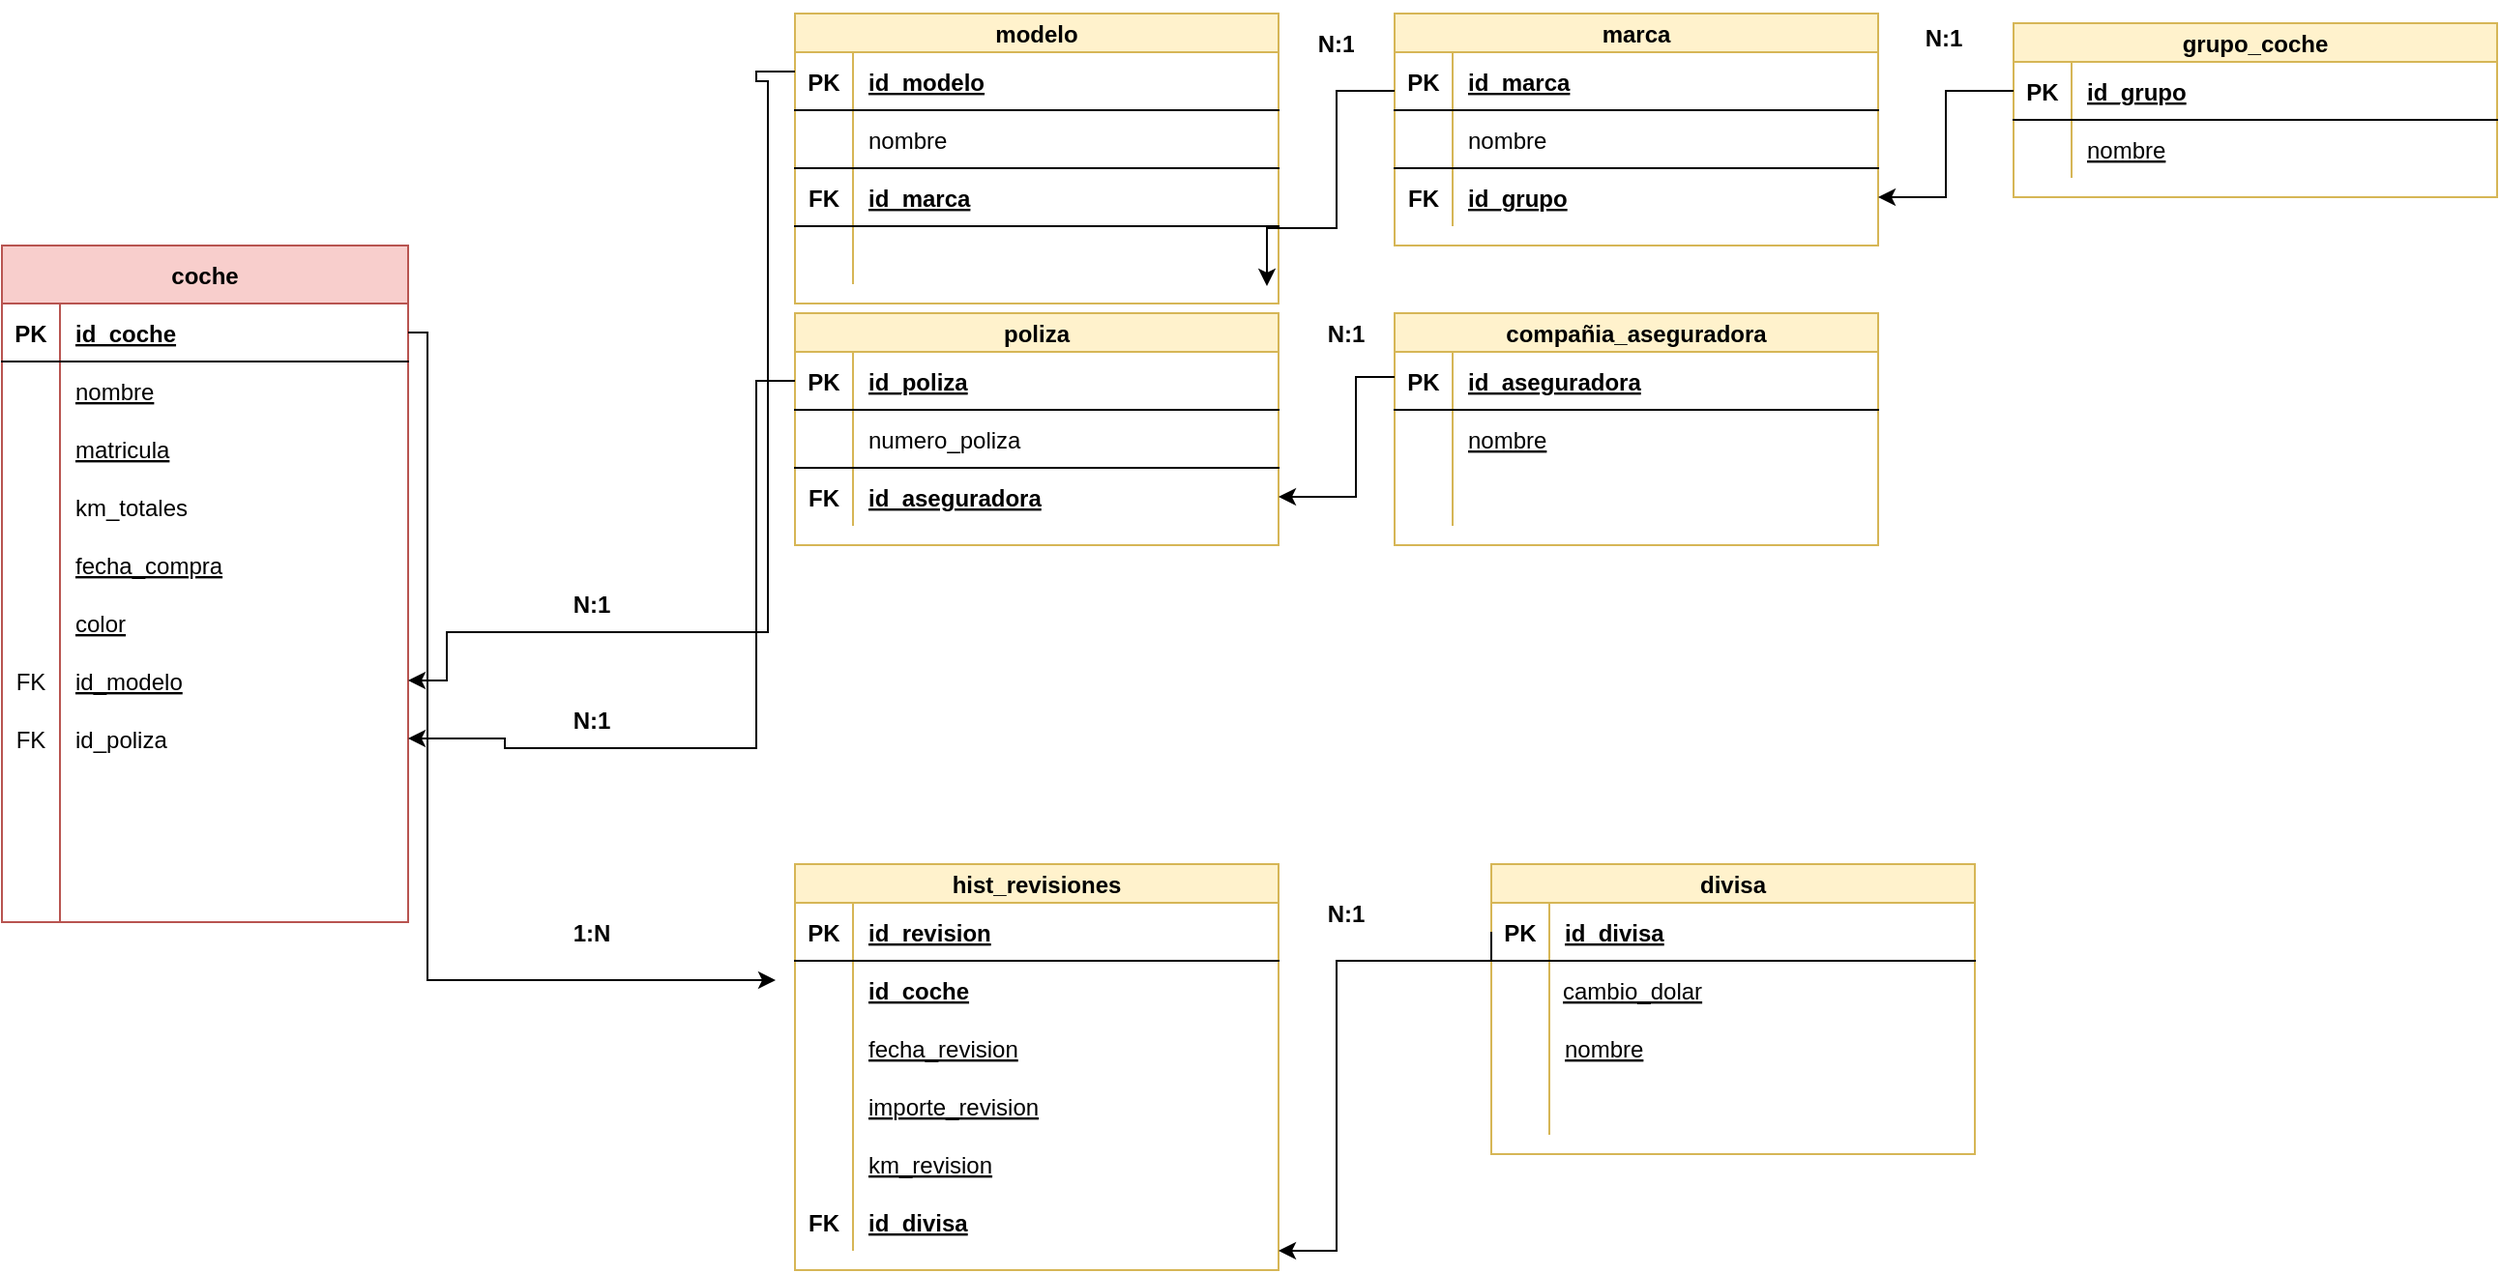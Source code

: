 <mxfile version="20.8.10" type="device"><diagram name="Página-1" id="DBxd4Nl1c4jB_Cc6_m-A"><mxGraphModel dx="2901" dy="1204" grid="1" gridSize="10" guides="1" tooltips="1" connect="1" arrows="1" fold="1" page="1" pageScale="1" pageWidth="827" pageHeight="1169" math="0" shadow="0"><root><mxCell id="0"/><mxCell id="1" parent="0"/><mxCell id="4lSN26Q1klJUdj1I9lYS-38" value="coche" style="shape=table;startSize=30;container=1;collapsible=1;childLayout=tableLayout;fixedRows=1;rowLines=0;fontStyle=1;align=center;resizeLast=1;fillColor=#f8cecc;strokeColor=#b85450;" parent="1" vertex="1"><mxGeometry x="-650" y="200" width="210" height="350" as="geometry"><mxRectangle x="-240" y="90" width="130" height="30" as="alternateBounds"/></mxGeometry></mxCell><mxCell id="4lSN26Q1klJUdj1I9lYS-39" value="" style="shape=partialRectangle;collapsible=0;dropTarget=0;pointerEvents=0;fillColor=none;points=[[0,0.5],[1,0.5]];portConstraint=eastwest;top=0;left=0;right=0;bottom=1;" parent="4lSN26Q1klJUdj1I9lYS-38" vertex="1"><mxGeometry y="30" width="210" height="30" as="geometry"/></mxCell><mxCell id="4lSN26Q1klJUdj1I9lYS-40" value="PK" style="shape=partialRectangle;overflow=hidden;connectable=0;fillColor=none;top=0;left=0;bottom=0;right=0;fontStyle=1;" parent="4lSN26Q1klJUdj1I9lYS-39" vertex="1"><mxGeometry width="30" height="30" as="geometry"><mxRectangle width="30" height="30" as="alternateBounds"/></mxGeometry></mxCell><mxCell id="4lSN26Q1klJUdj1I9lYS-41" value="id_coche" style="shape=partialRectangle;overflow=hidden;connectable=0;fillColor=none;top=0;left=0;bottom=0;right=0;align=left;spacingLeft=6;fontStyle=5;" parent="4lSN26Q1klJUdj1I9lYS-39" vertex="1"><mxGeometry x="30" width="180" height="30" as="geometry"><mxRectangle width="180" height="30" as="alternateBounds"/></mxGeometry></mxCell><mxCell id="4lSN26Q1klJUdj1I9lYS-42" value="" style="shape=partialRectangle;collapsible=0;dropTarget=0;pointerEvents=0;fillColor=none;points=[[0,0.5],[1,0.5]];portConstraint=eastwest;top=0;left=0;right=0;bottom=0;" parent="4lSN26Q1klJUdj1I9lYS-38" vertex="1"><mxGeometry y="60" width="210" height="30" as="geometry"/></mxCell><mxCell id="4lSN26Q1klJUdj1I9lYS-43" value="" style="shape=partialRectangle;overflow=hidden;connectable=0;fillColor=none;top=0;left=0;bottom=0;right=0;" parent="4lSN26Q1klJUdj1I9lYS-42" vertex="1"><mxGeometry width="30" height="30" as="geometry"><mxRectangle width="30" height="30" as="alternateBounds"/></mxGeometry></mxCell><mxCell id="4lSN26Q1klJUdj1I9lYS-44" value="nombre" style="shape=partialRectangle;overflow=hidden;connectable=0;fillColor=none;top=0;left=0;bottom=0;right=0;align=left;spacingLeft=6;fontStyle=4" parent="4lSN26Q1klJUdj1I9lYS-42" vertex="1"><mxGeometry x="30" width="180" height="30" as="geometry"><mxRectangle width="180" height="30" as="alternateBounds"/></mxGeometry></mxCell><mxCell id="4lSN26Q1klJUdj1I9lYS-45" value="" style="shape=partialRectangle;collapsible=0;dropTarget=0;pointerEvents=0;fillColor=none;points=[[0,0.5],[1,0.5]];portConstraint=eastwest;top=0;left=0;right=0;bottom=0;" parent="4lSN26Q1klJUdj1I9lYS-38" vertex="1"><mxGeometry y="90" width="210" height="30" as="geometry"/></mxCell><mxCell id="4lSN26Q1klJUdj1I9lYS-46" value="" style="shape=partialRectangle;overflow=hidden;connectable=0;fillColor=none;top=0;left=0;bottom=0;right=0;" parent="4lSN26Q1klJUdj1I9lYS-45" vertex="1"><mxGeometry width="30" height="30" as="geometry"><mxRectangle width="30" height="30" as="alternateBounds"/></mxGeometry></mxCell><mxCell id="4lSN26Q1klJUdj1I9lYS-47" value="matricula" style="shape=partialRectangle;overflow=hidden;connectable=0;fillColor=none;top=0;left=0;bottom=0;right=0;align=left;spacingLeft=6;fontStyle=4" parent="4lSN26Q1klJUdj1I9lYS-45" vertex="1"><mxGeometry x="30" width="180" height="30" as="geometry"><mxRectangle width="180" height="30" as="alternateBounds"/></mxGeometry></mxCell><mxCell id="4lSN26Q1klJUdj1I9lYS-48" value="" style="shape=partialRectangle;collapsible=0;dropTarget=0;pointerEvents=0;fillColor=none;points=[[0,0.5],[1,0.5]];portConstraint=eastwest;top=0;left=0;right=0;bottom=0;" parent="4lSN26Q1klJUdj1I9lYS-38" vertex="1"><mxGeometry y="120" width="210" height="30" as="geometry"/></mxCell><mxCell id="4lSN26Q1klJUdj1I9lYS-49" value="" style="shape=partialRectangle;overflow=hidden;connectable=0;fillColor=none;top=0;left=0;bottom=0;right=0;" parent="4lSN26Q1klJUdj1I9lYS-48" vertex="1"><mxGeometry width="30" height="30" as="geometry"><mxRectangle width="30" height="30" as="alternateBounds"/></mxGeometry></mxCell><mxCell id="4lSN26Q1klJUdj1I9lYS-50" value="km_totales" style="shape=partialRectangle;overflow=hidden;connectable=0;fillColor=none;top=0;left=0;bottom=0;right=0;align=left;spacingLeft=6;" parent="4lSN26Q1klJUdj1I9lYS-48" vertex="1"><mxGeometry x="30" width="180" height="30" as="geometry"><mxRectangle width="180" height="30" as="alternateBounds"/></mxGeometry></mxCell><mxCell id="4lSN26Q1klJUdj1I9lYS-51" value="" style="shape=partialRectangle;collapsible=0;dropTarget=0;pointerEvents=0;fillColor=none;points=[[0,0.5],[1,0.5]];portConstraint=eastwest;top=0;left=0;right=0;bottom=0;" parent="4lSN26Q1klJUdj1I9lYS-38" vertex="1"><mxGeometry y="150" width="210" height="30" as="geometry"/></mxCell><mxCell id="4lSN26Q1klJUdj1I9lYS-52" value="" style="shape=partialRectangle;overflow=hidden;connectable=0;fillColor=none;top=0;left=0;bottom=0;right=0;" parent="4lSN26Q1klJUdj1I9lYS-51" vertex="1"><mxGeometry width="30" height="30" as="geometry"><mxRectangle width="30" height="30" as="alternateBounds"/></mxGeometry></mxCell><mxCell id="4lSN26Q1klJUdj1I9lYS-53" value="fecha_compra" style="shape=partialRectangle;overflow=hidden;connectable=0;fillColor=none;top=0;left=0;bottom=0;right=0;align=left;spacingLeft=6;fontStyle=4" parent="4lSN26Q1klJUdj1I9lYS-51" vertex="1"><mxGeometry x="30" width="180" height="30" as="geometry"><mxRectangle width="180" height="30" as="alternateBounds"/></mxGeometry></mxCell><mxCell id="4lSN26Q1klJUdj1I9lYS-54" value="" style="shape=partialRectangle;collapsible=0;dropTarget=0;pointerEvents=0;fillColor=none;points=[[0,0.5],[1,0.5]];portConstraint=eastwest;top=0;left=0;right=0;bottom=0;" parent="4lSN26Q1klJUdj1I9lYS-38" vertex="1"><mxGeometry y="180" width="210" height="30" as="geometry"/></mxCell><mxCell id="4lSN26Q1klJUdj1I9lYS-55" value="" style="shape=partialRectangle;overflow=hidden;connectable=0;fillColor=none;top=0;left=0;bottom=0;right=0;" parent="4lSN26Q1klJUdj1I9lYS-54" vertex="1"><mxGeometry width="30" height="30" as="geometry"><mxRectangle width="30" height="30" as="alternateBounds"/></mxGeometry></mxCell><mxCell id="4lSN26Q1klJUdj1I9lYS-56" value="color" style="shape=partialRectangle;overflow=hidden;connectable=0;fillColor=none;top=0;left=0;bottom=0;right=0;align=left;spacingLeft=6;fontStyle=4" parent="4lSN26Q1klJUdj1I9lYS-54" vertex="1"><mxGeometry x="30" width="180" height="30" as="geometry"><mxRectangle width="180" height="30" as="alternateBounds"/></mxGeometry></mxCell><mxCell id="4lSN26Q1klJUdj1I9lYS-57" value="" style="shape=partialRectangle;collapsible=0;dropTarget=0;pointerEvents=0;fillColor=none;points=[[0,0.5],[1,0.5]];portConstraint=eastwest;top=0;left=0;right=0;bottom=0;" parent="4lSN26Q1klJUdj1I9lYS-38" vertex="1"><mxGeometry y="210" width="210" height="30" as="geometry"/></mxCell><mxCell id="4lSN26Q1klJUdj1I9lYS-58" value="FK" style="shape=partialRectangle;overflow=hidden;connectable=0;fillColor=none;top=0;left=0;bottom=0;right=0;strokeColor=default;" parent="4lSN26Q1klJUdj1I9lYS-57" vertex="1"><mxGeometry width="30" height="30" as="geometry"><mxRectangle width="30" height="30" as="alternateBounds"/></mxGeometry></mxCell><mxCell id="4lSN26Q1klJUdj1I9lYS-59" value="id_modelo" style="shape=partialRectangle;overflow=hidden;connectable=0;fillColor=none;top=0;left=0;bottom=0;right=0;align=left;spacingLeft=6;fontStyle=4;strokeColor=default;" parent="4lSN26Q1klJUdj1I9lYS-57" vertex="1"><mxGeometry x="30" width="180" height="30" as="geometry"><mxRectangle width="180" height="30" as="alternateBounds"/></mxGeometry></mxCell><mxCell id="4lSN26Q1klJUdj1I9lYS-60" value="" style="shape=partialRectangle;collapsible=0;dropTarget=0;pointerEvents=0;fillColor=none;points=[[0,0.5],[1,0.5]];portConstraint=eastwest;top=0;left=0;right=0;bottom=0;" parent="4lSN26Q1klJUdj1I9lYS-38" vertex="1"><mxGeometry y="240" width="210" height="30" as="geometry"/></mxCell><mxCell id="4lSN26Q1klJUdj1I9lYS-61" value="FK" style="shape=partialRectangle;overflow=hidden;connectable=0;fillColor=none;top=0;left=0;bottom=0;right=0;strokeColor=default;" parent="4lSN26Q1klJUdj1I9lYS-60" vertex="1"><mxGeometry width="30" height="30" as="geometry"><mxRectangle width="30" height="30" as="alternateBounds"/></mxGeometry></mxCell><mxCell id="4lSN26Q1klJUdj1I9lYS-62" value="id_poliza" style="shape=partialRectangle;overflow=hidden;connectable=0;fillColor=none;top=0;left=0;bottom=0;right=0;align=left;spacingLeft=6;strokeColor=default;" parent="4lSN26Q1klJUdj1I9lYS-60" vertex="1"><mxGeometry x="30" width="180" height="30" as="geometry"><mxRectangle width="180" height="30" as="alternateBounds"/></mxGeometry></mxCell><mxCell id="4lSN26Q1klJUdj1I9lYS-63" value="" style="shape=partialRectangle;collapsible=0;dropTarget=0;pointerEvents=0;fillColor=none;points=[[0,0.5],[1,0.5]];portConstraint=eastwest;top=0;left=0;right=0;bottom=0;" parent="4lSN26Q1klJUdj1I9lYS-38" vertex="1"><mxGeometry y="270" width="210" height="30" as="geometry"/></mxCell><mxCell id="4lSN26Q1klJUdj1I9lYS-64" value="" style="shape=partialRectangle;overflow=hidden;connectable=0;fillColor=none;top=0;left=0;bottom=0;right=0;strokeColor=default;" parent="4lSN26Q1klJUdj1I9lYS-63" vertex="1"><mxGeometry width="30" height="30" as="geometry"><mxRectangle width="30" height="30" as="alternateBounds"/></mxGeometry></mxCell><mxCell id="4lSN26Q1klJUdj1I9lYS-65" value="" style="shape=partialRectangle;overflow=hidden;connectable=0;fillColor=none;top=0;left=0;bottom=0;right=0;align=left;spacingLeft=6;fontStyle=4;strokeColor=default;" parent="4lSN26Q1klJUdj1I9lYS-63" vertex="1"><mxGeometry x="30" width="180" height="30" as="geometry"><mxRectangle width="180" height="30" as="alternateBounds"/></mxGeometry></mxCell><mxCell id="4lSN26Q1klJUdj1I9lYS-66" value="" style="shape=partialRectangle;collapsible=0;dropTarget=0;pointerEvents=0;fillColor=none;points=[[0,0.5],[1,0.5]];portConstraint=eastwest;top=0;left=0;right=0;bottom=0;" parent="4lSN26Q1klJUdj1I9lYS-38" vertex="1"><mxGeometry y="300" width="210" height="30" as="geometry"/></mxCell><mxCell id="4lSN26Q1klJUdj1I9lYS-67" value="" style="shape=partialRectangle;overflow=hidden;connectable=0;fillColor=none;top=0;left=0;bottom=0;right=0;strokeColor=default;" parent="4lSN26Q1klJUdj1I9lYS-66" vertex="1"><mxGeometry width="30" height="30" as="geometry"><mxRectangle width="30" height="30" as="alternateBounds"/></mxGeometry></mxCell><mxCell id="4lSN26Q1klJUdj1I9lYS-68" value="" style="shape=partialRectangle;overflow=hidden;connectable=0;fillColor=none;top=0;left=0;bottom=0;right=0;align=left;spacingLeft=6;strokeColor=default;" parent="4lSN26Q1klJUdj1I9lYS-66" vertex="1"><mxGeometry x="30" width="180" height="30" as="geometry"><mxRectangle width="180" height="30" as="alternateBounds"/></mxGeometry></mxCell><mxCell id="4lSN26Q1klJUdj1I9lYS-69" value="" style="shape=partialRectangle;collapsible=0;dropTarget=0;pointerEvents=0;fillColor=none;points=[[0,0.5],[1,0.5]];portConstraint=eastwest;top=0;left=0;right=0;bottom=0;" parent="4lSN26Q1klJUdj1I9lYS-38" vertex="1"><mxGeometry y="330" width="210" height="20" as="geometry"/></mxCell><mxCell id="4lSN26Q1klJUdj1I9lYS-70" value="" style="shape=partialRectangle;overflow=hidden;connectable=0;fillColor=none;top=0;left=0;bottom=0;right=0;strokeColor=default;" parent="4lSN26Q1klJUdj1I9lYS-69" vertex="1"><mxGeometry width="30" height="20" as="geometry"><mxRectangle width="30" height="20" as="alternateBounds"/></mxGeometry></mxCell><mxCell id="4lSN26Q1klJUdj1I9lYS-71" value="" style="shape=partialRectangle;overflow=hidden;connectable=0;fillColor=none;top=0;left=0;bottom=0;right=0;align=left;spacingLeft=6;strokeColor=default;" parent="4lSN26Q1klJUdj1I9lYS-69" vertex="1"><mxGeometry x="30" width="180" height="20" as="geometry"><mxRectangle width="180" height="20" as="alternateBounds"/></mxGeometry></mxCell><mxCell id="4lSN26Q1klJUdj1I9lYS-72" value="marca" style="shape=table;startSize=20;container=1;collapsible=1;childLayout=tableLayout;fixedRows=1;rowLines=0;fontStyle=1;align=center;resizeLast=1;fillColor=#fff2cc;strokeColor=#d6b656;" parent="1" vertex="1"><mxGeometry x="70" y="80" width="250" height="120" as="geometry"/></mxCell><mxCell id="4lSN26Q1klJUdj1I9lYS-73" value="" style="shape=partialRectangle;collapsible=0;dropTarget=0;pointerEvents=0;fillColor=none;points=[[0,0.5],[1,0.5]];portConstraint=eastwest;top=0;left=0;right=0;bottom=1;" parent="4lSN26Q1klJUdj1I9lYS-72" vertex="1"><mxGeometry y="20" width="250" height="30" as="geometry"/></mxCell><mxCell id="4lSN26Q1klJUdj1I9lYS-74" value="PK" style="shape=partialRectangle;overflow=hidden;connectable=0;fillColor=none;top=0;left=0;bottom=0;right=0;fontStyle=1;" parent="4lSN26Q1klJUdj1I9lYS-73" vertex="1"><mxGeometry width="30" height="30" as="geometry"><mxRectangle width="30" height="30" as="alternateBounds"/></mxGeometry></mxCell><mxCell id="4lSN26Q1klJUdj1I9lYS-75" value="id_marca" style="shape=partialRectangle;overflow=hidden;connectable=0;fillColor=none;top=0;left=0;bottom=0;right=0;align=left;spacingLeft=6;fontStyle=5;" parent="4lSN26Q1klJUdj1I9lYS-73" vertex="1"><mxGeometry x="30" width="220" height="30" as="geometry"><mxRectangle width="220" height="30" as="alternateBounds"/></mxGeometry></mxCell><mxCell id="4lSN26Q1klJUdj1I9lYS-275" value="" style="shape=partialRectangle;collapsible=0;dropTarget=0;pointerEvents=0;fillColor=none;points=[[0,0.5],[1,0.5]];portConstraint=eastwest;top=0;left=0;right=0;bottom=1;fontStyle=1" parent="4lSN26Q1klJUdj1I9lYS-72" vertex="1"><mxGeometry y="50" width="250" height="30" as="geometry"/></mxCell><mxCell id="4lSN26Q1klJUdj1I9lYS-276" value="" style="shape=partialRectangle;overflow=hidden;connectable=0;fillColor=none;top=0;left=0;bottom=0;right=0;fontStyle=1;" parent="4lSN26Q1klJUdj1I9lYS-275" vertex="1"><mxGeometry width="30" height="30" as="geometry"><mxRectangle width="30" height="30" as="alternateBounds"/></mxGeometry></mxCell><mxCell id="4lSN26Q1klJUdj1I9lYS-277" value="nombre" style="shape=partialRectangle;overflow=hidden;connectable=0;fillColor=none;top=0;left=0;bottom=0;right=0;align=left;spacingLeft=6;fontStyle=0;" parent="4lSN26Q1klJUdj1I9lYS-275" vertex="1"><mxGeometry x="30" width="220" height="30" as="geometry"><mxRectangle width="220" height="30" as="alternateBounds"/></mxGeometry></mxCell><mxCell id="4lSN26Q1klJUdj1I9lYS-76" value="" style="shape=partialRectangle;collapsible=0;dropTarget=0;pointerEvents=0;fillColor=none;points=[[0,0.5],[1,0.5]];portConstraint=eastwest;top=0;left=0;right=0;bottom=0;" parent="4lSN26Q1klJUdj1I9lYS-72" vertex="1"><mxGeometry y="80" width="250" height="30" as="geometry"/></mxCell><mxCell id="4lSN26Q1klJUdj1I9lYS-77" value="FK" style="shape=partialRectangle;overflow=hidden;connectable=0;fillColor=none;top=0;left=0;bottom=0;right=0;fontStyle=1" parent="4lSN26Q1klJUdj1I9lYS-76" vertex="1"><mxGeometry width="30" height="30" as="geometry"><mxRectangle width="30" height="30" as="alternateBounds"/></mxGeometry></mxCell><mxCell id="4lSN26Q1klJUdj1I9lYS-78" value="id_grupo" style="shape=partialRectangle;overflow=hidden;connectable=0;fillColor=none;top=0;left=0;bottom=0;right=0;align=left;spacingLeft=6;fontStyle=5" parent="4lSN26Q1klJUdj1I9lYS-76" vertex="1"><mxGeometry x="30" width="220" height="30" as="geometry"><mxRectangle width="220" height="30" as="alternateBounds"/></mxGeometry></mxCell><mxCell id="4lSN26Q1klJUdj1I9lYS-137" value="grupo_coche" style="shape=table;startSize=20;container=1;collapsible=1;childLayout=tableLayout;fixedRows=1;rowLines=0;fontStyle=1;align=center;resizeLast=1;fillColor=#fff2cc;strokeColor=#d6b656;" parent="1" vertex="1"><mxGeometry x="390" y="85" width="250" height="90" as="geometry"/></mxCell><mxCell id="4lSN26Q1klJUdj1I9lYS-138" value="" style="shape=partialRectangle;collapsible=0;dropTarget=0;pointerEvents=0;fillColor=none;points=[[0,0.5],[1,0.5]];portConstraint=eastwest;top=0;left=0;right=0;bottom=1;" parent="4lSN26Q1klJUdj1I9lYS-137" vertex="1"><mxGeometry y="20" width="250" height="30" as="geometry"/></mxCell><mxCell id="4lSN26Q1klJUdj1I9lYS-139" value="PK" style="shape=partialRectangle;overflow=hidden;connectable=0;fillColor=none;top=0;left=0;bottom=0;right=0;fontStyle=1;" parent="4lSN26Q1klJUdj1I9lYS-138" vertex="1"><mxGeometry width="30" height="30" as="geometry"><mxRectangle width="30" height="30" as="alternateBounds"/></mxGeometry></mxCell><mxCell id="4lSN26Q1klJUdj1I9lYS-140" value="id_grupo" style="shape=partialRectangle;overflow=hidden;connectable=0;fillColor=none;top=0;left=0;bottom=0;right=0;align=left;spacingLeft=6;fontStyle=5;" parent="4lSN26Q1klJUdj1I9lYS-138" vertex="1"><mxGeometry x="30" width="220" height="30" as="geometry"><mxRectangle width="220" height="30" as="alternateBounds"/></mxGeometry></mxCell><mxCell id="4lSN26Q1klJUdj1I9lYS-141" value="" style="shape=partialRectangle;collapsible=0;dropTarget=0;pointerEvents=0;fillColor=none;points=[[0,0.5],[1,0.5]];portConstraint=eastwest;top=0;left=0;right=0;bottom=0;" parent="4lSN26Q1klJUdj1I9lYS-137" vertex="1"><mxGeometry y="50" width="250" height="30" as="geometry"/></mxCell><mxCell id="4lSN26Q1klJUdj1I9lYS-142" value="" style="shape=partialRectangle;overflow=hidden;connectable=0;fillColor=none;top=0;left=0;bottom=0;right=0;" parent="4lSN26Q1klJUdj1I9lYS-141" vertex="1"><mxGeometry width="30" height="30" as="geometry"><mxRectangle width="30" height="30" as="alternateBounds"/></mxGeometry></mxCell><mxCell id="4lSN26Q1klJUdj1I9lYS-143" value="nombre" style="shape=partialRectangle;overflow=hidden;connectable=0;fillColor=none;top=0;left=0;bottom=0;right=0;align=left;spacingLeft=6;fontStyle=4" parent="4lSN26Q1klJUdj1I9lYS-141" vertex="1"><mxGeometry x="30" width="220" height="30" as="geometry"><mxRectangle width="220" height="30" as="alternateBounds"/></mxGeometry></mxCell><mxCell id="4lSN26Q1klJUdj1I9lYS-144" value="compañia_aseguradora" style="shape=table;startSize=20;container=1;collapsible=1;childLayout=tableLayout;fixedRows=1;rowLines=0;fontStyle=1;align=center;resizeLast=1;fillColor=#fff2cc;strokeColor=#d6b656;" parent="1" vertex="1"><mxGeometry x="70" y="235" width="250" height="120" as="geometry"/></mxCell><mxCell id="4lSN26Q1klJUdj1I9lYS-145" value="" style="shape=partialRectangle;collapsible=0;dropTarget=0;pointerEvents=0;fillColor=none;points=[[0,0.5],[1,0.5]];portConstraint=eastwest;top=0;left=0;right=0;bottom=1;" parent="4lSN26Q1klJUdj1I9lYS-144" vertex="1"><mxGeometry y="20" width="250" height="30" as="geometry"/></mxCell><mxCell id="4lSN26Q1klJUdj1I9lYS-146" value="PK" style="shape=partialRectangle;overflow=hidden;connectable=0;fillColor=none;top=0;left=0;bottom=0;right=0;fontStyle=1;" parent="4lSN26Q1klJUdj1I9lYS-145" vertex="1"><mxGeometry width="30" height="30" as="geometry"><mxRectangle width="30" height="30" as="alternateBounds"/></mxGeometry></mxCell><mxCell id="4lSN26Q1klJUdj1I9lYS-147" value="id_aseguradora" style="shape=partialRectangle;overflow=hidden;connectable=0;fillColor=none;top=0;left=0;bottom=0;right=0;align=left;spacingLeft=6;fontStyle=5;" parent="4lSN26Q1klJUdj1I9lYS-145" vertex="1"><mxGeometry x="30" width="220" height="30" as="geometry"><mxRectangle width="220" height="30" as="alternateBounds"/></mxGeometry></mxCell><mxCell id="4lSN26Q1klJUdj1I9lYS-148" value="" style="shape=partialRectangle;collapsible=0;dropTarget=0;pointerEvents=0;fillColor=none;points=[[0,0.5],[1,0.5]];portConstraint=eastwest;top=0;left=0;right=0;bottom=0;" parent="4lSN26Q1klJUdj1I9lYS-144" vertex="1"><mxGeometry y="50" width="250" height="30" as="geometry"/></mxCell><mxCell id="4lSN26Q1klJUdj1I9lYS-149" value="" style="shape=partialRectangle;overflow=hidden;connectable=0;fillColor=none;top=0;left=0;bottom=0;right=0;" parent="4lSN26Q1klJUdj1I9lYS-148" vertex="1"><mxGeometry width="30" height="30" as="geometry"><mxRectangle width="30" height="30" as="alternateBounds"/></mxGeometry></mxCell><mxCell id="4lSN26Q1klJUdj1I9lYS-150" value="nombre" style="shape=partialRectangle;overflow=hidden;connectable=0;fillColor=none;top=0;left=0;bottom=0;right=0;align=left;spacingLeft=6;fontStyle=4" parent="4lSN26Q1klJUdj1I9lYS-148" vertex="1"><mxGeometry x="30" width="220" height="30" as="geometry"><mxRectangle width="220" height="30" as="alternateBounds"/></mxGeometry></mxCell><mxCell id="4lSN26Q1klJUdj1I9lYS-288" value="" style="shape=partialRectangle;collapsible=0;dropTarget=0;pointerEvents=0;fillColor=none;points=[[0,0.5],[1,0.5]];portConstraint=eastwest;top=0;left=0;right=0;bottom=0;" parent="4lSN26Q1klJUdj1I9lYS-144" vertex="1"><mxGeometry y="80" width="250" height="30" as="geometry"/></mxCell><mxCell id="4lSN26Q1klJUdj1I9lYS-289" value="" style="shape=partialRectangle;overflow=hidden;connectable=0;fillColor=none;top=0;left=0;bottom=0;right=0;" parent="4lSN26Q1klJUdj1I9lYS-288" vertex="1"><mxGeometry width="30" height="30" as="geometry"><mxRectangle width="30" height="30" as="alternateBounds"/></mxGeometry></mxCell><mxCell id="4lSN26Q1klJUdj1I9lYS-290" value="" style="shape=partialRectangle;overflow=hidden;connectable=0;fillColor=none;top=0;left=0;bottom=0;right=0;align=left;spacingLeft=6;fontStyle=4" parent="4lSN26Q1klJUdj1I9lYS-288" vertex="1"><mxGeometry x="30" width="220" height="30" as="geometry"><mxRectangle width="220" height="30" as="alternateBounds"/></mxGeometry></mxCell><mxCell id="4lSN26Q1klJUdj1I9lYS-151" value="divisa" style="shape=table;startSize=20;container=1;collapsible=1;childLayout=tableLayout;fixedRows=1;rowLines=0;fontStyle=1;align=center;resizeLast=1;fillColor=#fff2cc;strokeColor=#d6b656;" parent="1" vertex="1"><mxGeometry x="120" y="520" width="250" height="150" as="geometry"/></mxCell><mxCell id="4lSN26Q1klJUdj1I9lYS-152" value="" style="shape=partialRectangle;collapsible=0;dropTarget=0;pointerEvents=0;fillColor=none;points=[[0,0.5],[1,0.5]];portConstraint=eastwest;top=0;left=0;right=0;bottom=1;" parent="4lSN26Q1klJUdj1I9lYS-151" vertex="1"><mxGeometry y="20" width="250" height="30" as="geometry"/></mxCell><mxCell id="4lSN26Q1klJUdj1I9lYS-153" value="PK" style="shape=partialRectangle;overflow=hidden;connectable=0;fillColor=none;top=0;left=0;bottom=0;right=0;fontStyle=1;" parent="4lSN26Q1klJUdj1I9lYS-152" vertex="1"><mxGeometry width="30" height="30" as="geometry"><mxRectangle width="30" height="30" as="alternateBounds"/></mxGeometry></mxCell><mxCell id="4lSN26Q1klJUdj1I9lYS-154" value="id_divisa" style="shape=partialRectangle;overflow=hidden;connectable=0;fillColor=none;top=0;left=0;bottom=0;right=0;align=left;spacingLeft=6;fontStyle=5;" parent="4lSN26Q1klJUdj1I9lYS-152" vertex="1"><mxGeometry x="30" width="220" height="30" as="geometry"><mxRectangle width="220" height="30" as="alternateBounds"/></mxGeometry></mxCell><mxCell id="4lSN26Q1klJUdj1I9lYS-155" value="" style="shape=partialRectangle;collapsible=0;dropTarget=0;pointerEvents=0;fillColor=none;points=[[0,0.5],[1,0.5]];portConstraint=eastwest;top=0;left=0;right=0;bottom=0;" parent="4lSN26Q1klJUdj1I9lYS-151" vertex="1"><mxGeometry y="50" width="250" height="30" as="geometry"/></mxCell><mxCell id="4lSN26Q1klJUdj1I9lYS-156" value="" style="shape=partialRectangle;overflow=hidden;connectable=0;fillColor=none;top=0;left=0;bottom=0;right=0;fontStyle=1" parent="4lSN26Q1klJUdj1I9lYS-155" vertex="1"><mxGeometry width="30" height="30" as="geometry"><mxRectangle width="30" height="30" as="alternateBounds"/></mxGeometry></mxCell><mxCell id="4lSN26Q1klJUdj1I9lYS-157" value="" style="shape=partialRectangle;overflow=hidden;connectable=0;fillColor=none;top=0;left=0;bottom=0;right=0;align=left;spacingLeft=6;fontStyle=5" parent="4lSN26Q1klJUdj1I9lYS-155" vertex="1"><mxGeometry x="30" width="220" height="30" as="geometry"><mxRectangle width="220" height="30" as="alternateBounds"/></mxGeometry></mxCell><mxCell id="4lSN26Q1klJUdj1I9lYS-158" value="" style="shape=partialRectangle;collapsible=0;dropTarget=0;pointerEvents=0;fillColor=none;points=[[0,0.5],[1,0.5]];portConstraint=eastwest;top=0;left=0;right=0;bottom=0;" parent="4lSN26Q1klJUdj1I9lYS-151" vertex="1"><mxGeometry y="80" width="250" height="30" as="geometry"/></mxCell><mxCell id="4lSN26Q1klJUdj1I9lYS-159" value="" style="shape=partialRectangle;overflow=hidden;connectable=0;fillColor=none;top=0;left=0;bottom=0;right=0;" parent="4lSN26Q1klJUdj1I9lYS-158" vertex="1"><mxGeometry width="30" height="30" as="geometry"><mxRectangle width="30" height="30" as="alternateBounds"/></mxGeometry></mxCell><mxCell id="4lSN26Q1klJUdj1I9lYS-160" value="nombre" style="shape=partialRectangle;overflow=hidden;connectable=0;fillColor=none;top=0;left=0;bottom=0;right=0;align=left;spacingLeft=6;fontStyle=4" parent="4lSN26Q1klJUdj1I9lYS-158" vertex="1"><mxGeometry x="30" width="220" height="30" as="geometry"><mxRectangle width="220" height="30" as="alternateBounds"/></mxGeometry></mxCell><mxCell id="tyghJEB72FLHxF8M_5Yc-49" value="" style="shape=partialRectangle;collapsible=0;dropTarget=0;pointerEvents=0;fillColor=none;points=[[0,0.5],[1,0.5]];portConstraint=eastwest;top=0;left=0;right=0;bottom=0;" vertex="1" parent="4lSN26Q1klJUdj1I9lYS-151"><mxGeometry y="110" width="250" height="30" as="geometry"/></mxCell><mxCell id="tyghJEB72FLHxF8M_5Yc-50" value="" style="shape=partialRectangle;overflow=hidden;connectable=0;fillColor=none;top=0;left=0;bottom=0;right=0;" vertex="1" parent="tyghJEB72FLHxF8M_5Yc-49"><mxGeometry width="30" height="30" as="geometry"><mxRectangle width="30" height="30" as="alternateBounds"/></mxGeometry></mxCell><mxCell id="tyghJEB72FLHxF8M_5Yc-51" value="" style="shape=partialRectangle;overflow=hidden;connectable=0;fillColor=none;top=0;left=0;bottom=0;right=0;align=left;spacingLeft=6;fontStyle=4" vertex="1" parent="tyghJEB72FLHxF8M_5Yc-49"><mxGeometry x="30" width="220" height="30" as="geometry"><mxRectangle width="220" height="30" as="alternateBounds"/></mxGeometry></mxCell><mxCell id="4lSN26Q1klJUdj1I9lYS-197" value="modelo" style="shape=table;startSize=20;container=1;collapsible=1;childLayout=tableLayout;fixedRows=1;rowLines=0;fontStyle=1;align=center;resizeLast=1;fillColor=#fff2cc;strokeColor=#d6b656;" parent="1" vertex="1"><mxGeometry x="-240" y="80" width="250" height="150" as="geometry"/></mxCell><mxCell id="tyghJEB72FLHxF8M_5Yc-40" value="" style="shape=partialRectangle;collapsible=0;dropTarget=0;pointerEvents=0;fillColor=none;points=[[0,0.5],[1,0.5]];portConstraint=eastwest;top=0;left=0;right=0;bottom=1;" vertex="1" parent="4lSN26Q1klJUdj1I9lYS-197"><mxGeometry y="20" width="250" height="30" as="geometry"/></mxCell><mxCell id="tyghJEB72FLHxF8M_5Yc-41" value="PK" style="shape=partialRectangle;overflow=hidden;connectable=0;fillColor=none;top=0;left=0;bottom=0;right=0;fontStyle=1;" vertex="1" parent="tyghJEB72FLHxF8M_5Yc-40"><mxGeometry width="30" height="30" as="geometry"><mxRectangle width="30" height="30" as="alternateBounds"/></mxGeometry></mxCell><mxCell id="tyghJEB72FLHxF8M_5Yc-42" value="id_modelo" style="shape=partialRectangle;overflow=hidden;connectable=0;fillColor=none;top=0;left=0;bottom=0;right=0;align=left;spacingLeft=6;fontStyle=5;" vertex="1" parent="tyghJEB72FLHxF8M_5Yc-40"><mxGeometry x="30" width="220" height="30" as="geometry"><mxRectangle width="220" height="30" as="alternateBounds"/></mxGeometry></mxCell><mxCell id="4lSN26Q1klJUdj1I9lYS-198" value="" style="shape=partialRectangle;collapsible=0;dropTarget=0;pointerEvents=0;fillColor=none;points=[[0,0.5],[1,0.5]];portConstraint=eastwest;top=0;left=0;right=0;bottom=1;" parent="4lSN26Q1klJUdj1I9lYS-197" vertex="1"><mxGeometry y="50" width="250" height="30" as="geometry"/></mxCell><mxCell id="4lSN26Q1klJUdj1I9lYS-199" value="" style="shape=partialRectangle;overflow=hidden;connectable=0;fillColor=none;top=0;left=0;bottom=0;right=0;fontStyle=1;" parent="4lSN26Q1klJUdj1I9lYS-198" vertex="1"><mxGeometry width="30" height="30" as="geometry"><mxRectangle width="30" height="30" as="alternateBounds"/></mxGeometry></mxCell><mxCell id="4lSN26Q1klJUdj1I9lYS-200" value="nombre" style="shape=partialRectangle;overflow=hidden;connectable=0;fillColor=none;top=0;left=0;bottom=0;right=0;align=left;spacingLeft=6;fontStyle=0;" parent="4lSN26Q1klJUdj1I9lYS-198" vertex="1"><mxGeometry x="30" width="220" height="30" as="geometry"><mxRectangle width="220" height="30" as="alternateBounds"/></mxGeometry></mxCell><mxCell id="4lSN26Q1klJUdj1I9lYS-255" value="" style="shape=partialRectangle;collapsible=0;dropTarget=0;pointerEvents=0;fillColor=none;points=[[0,0.5],[1,0.5]];portConstraint=eastwest;top=0;left=0;right=0;bottom=1;" parent="4lSN26Q1klJUdj1I9lYS-197" vertex="1"><mxGeometry y="80" width="250" height="30" as="geometry"/></mxCell><mxCell id="4lSN26Q1klJUdj1I9lYS-256" value="FK" style="shape=partialRectangle;overflow=hidden;connectable=0;fillColor=none;top=0;left=0;bottom=0;right=0;fontStyle=1;strokeColor=inherit;" parent="4lSN26Q1klJUdj1I9lYS-255" vertex="1"><mxGeometry width="30" height="30" as="geometry"><mxRectangle width="30" height="30" as="alternateBounds"/></mxGeometry></mxCell><mxCell id="4lSN26Q1klJUdj1I9lYS-257" value="id_marca" style="shape=partialRectangle;overflow=hidden;connectable=0;fillColor=none;top=0;left=0;bottom=0;right=0;align=left;spacingLeft=6;fontStyle=5;strokeColor=inherit;" parent="4lSN26Q1klJUdj1I9lYS-255" vertex="1"><mxGeometry x="30" width="220" height="30" as="geometry"><mxRectangle width="220" height="30" as="alternateBounds"/></mxGeometry></mxCell><mxCell id="4lSN26Q1klJUdj1I9lYS-201" value="" style="shape=partialRectangle;collapsible=0;dropTarget=0;pointerEvents=0;fillColor=none;points=[[0,0.5],[1,0.5]];portConstraint=eastwest;top=0;left=0;right=0;bottom=0;" parent="4lSN26Q1klJUdj1I9lYS-197" vertex="1"><mxGeometry y="110" width="250" height="30" as="geometry"/></mxCell><mxCell id="4lSN26Q1klJUdj1I9lYS-202" value="" style="shape=partialRectangle;overflow=hidden;connectable=0;fillColor=none;top=0;left=0;bottom=0;right=0;" parent="4lSN26Q1klJUdj1I9lYS-201" vertex="1"><mxGeometry width="30" height="30" as="geometry"><mxRectangle width="30" height="30" as="alternateBounds"/></mxGeometry></mxCell><mxCell id="4lSN26Q1klJUdj1I9lYS-203" value="" style="shape=partialRectangle;overflow=hidden;connectable=0;fillColor=none;top=0;left=0;bottom=0;right=0;align=left;spacingLeft=6;fontStyle=4" parent="4lSN26Q1klJUdj1I9lYS-201" vertex="1"><mxGeometry x="30" width="220" height="30" as="geometry"><mxRectangle width="220" height="30" as="alternateBounds"/></mxGeometry></mxCell><mxCell id="4lSN26Q1klJUdj1I9lYS-204" value="hist_revisiones" style="shape=table;startSize=20;container=1;collapsible=1;childLayout=tableLayout;fixedRows=1;rowLines=0;fontStyle=1;align=center;resizeLast=1;fillColor=#fff2cc;strokeColor=#d6b656;" parent="1" vertex="1"><mxGeometry x="-240" y="520" width="250" height="210" as="geometry"/></mxCell><mxCell id="4lSN26Q1klJUdj1I9lYS-205" value="" style="shape=partialRectangle;collapsible=0;dropTarget=0;pointerEvents=0;fillColor=none;points=[[0,0.5],[1,0.5]];portConstraint=eastwest;top=0;left=0;right=0;bottom=1;" parent="4lSN26Q1klJUdj1I9lYS-204" vertex="1"><mxGeometry y="20" width="250" height="30" as="geometry"/></mxCell><mxCell id="4lSN26Q1klJUdj1I9lYS-206" value="PK" style="shape=partialRectangle;overflow=hidden;connectable=0;fillColor=none;top=0;left=0;bottom=0;right=0;fontStyle=1;" parent="4lSN26Q1klJUdj1I9lYS-205" vertex="1"><mxGeometry width="30" height="30" as="geometry"><mxRectangle width="30" height="30" as="alternateBounds"/></mxGeometry></mxCell><mxCell id="4lSN26Q1klJUdj1I9lYS-207" value="id_revision" style="shape=partialRectangle;overflow=hidden;connectable=0;fillColor=none;top=0;left=0;bottom=0;right=0;align=left;spacingLeft=6;fontStyle=5;" parent="4lSN26Q1klJUdj1I9lYS-205" vertex="1"><mxGeometry x="30" width="220" height="30" as="geometry"><mxRectangle width="220" height="30" as="alternateBounds"/></mxGeometry></mxCell><mxCell id="4lSN26Q1klJUdj1I9lYS-208" value="" style="shape=partialRectangle;collapsible=0;dropTarget=0;pointerEvents=0;fillColor=none;points=[[0,0.5],[1,0.5]];portConstraint=eastwest;top=0;left=0;right=0;bottom=0;" parent="4lSN26Q1klJUdj1I9lYS-204" vertex="1"><mxGeometry y="50" width="250" height="30" as="geometry"/></mxCell><mxCell id="4lSN26Q1klJUdj1I9lYS-209" value="" style="shape=partialRectangle;overflow=hidden;connectable=0;fillColor=none;top=0;left=0;bottom=0;right=0;fontStyle=1" parent="4lSN26Q1klJUdj1I9lYS-208" vertex="1"><mxGeometry width="30" height="30" as="geometry"><mxRectangle width="30" height="30" as="alternateBounds"/></mxGeometry></mxCell><mxCell id="4lSN26Q1klJUdj1I9lYS-210" value="id_coche" style="shape=partialRectangle;overflow=hidden;connectable=0;fillColor=none;top=0;left=0;bottom=0;right=0;align=left;spacingLeft=6;fontStyle=5" parent="4lSN26Q1klJUdj1I9lYS-208" vertex="1"><mxGeometry x="30" width="220" height="30" as="geometry"><mxRectangle width="220" height="30" as="alternateBounds"/></mxGeometry></mxCell><mxCell id="4lSN26Q1klJUdj1I9lYS-211" value="" style="shape=partialRectangle;collapsible=0;dropTarget=0;pointerEvents=0;fillColor=none;points=[[0,0.5],[1,0.5]];portConstraint=eastwest;top=0;left=0;right=0;bottom=0;" parent="4lSN26Q1klJUdj1I9lYS-204" vertex="1"><mxGeometry y="80" width="250" height="30" as="geometry"/></mxCell><mxCell id="4lSN26Q1klJUdj1I9lYS-212" value="" style="shape=partialRectangle;overflow=hidden;connectable=0;fillColor=none;top=0;left=0;bottom=0;right=0;" parent="4lSN26Q1klJUdj1I9lYS-211" vertex="1"><mxGeometry width="30" height="30" as="geometry"><mxRectangle width="30" height="30" as="alternateBounds"/></mxGeometry></mxCell><mxCell id="4lSN26Q1klJUdj1I9lYS-213" value="fecha_revision" style="shape=partialRectangle;overflow=hidden;connectable=0;fillColor=none;top=0;left=0;bottom=0;right=0;align=left;spacingLeft=6;fontStyle=4" parent="4lSN26Q1klJUdj1I9lYS-211" vertex="1"><mxGeometry x="30" width="220" height="30" as="geometry"><mxRectangle width="220" height="30" as="alternateBounds"/></mxGeometry></mxCell><mxCell id="4lSN26Q1klJUdj1I9lYS-214" value="" style="shape=partialRectangle;collapsible=0;dropTarget=0;pointerEvents=0;fillColor=none;points=[[0,0.5],[1,0.5]];portConstraint=eastwest;top=0;left=0;right=0;bottom=0;" parent="4lSN26Q1klJUdj1I9lYS-204" vertex="1"><mxGeometry y="110" width="250" height="30" as="geometry"/></mxCell><mxCell id="4lSN26Q1klJUdj1I9lYS-215" value="" style="shape=partialRectangle;overflow=hidden;connectable=0;fillColor=none;top=0;left=0;bottom=0;right=0;" parent="4lSN26Q1klJUdj1I9lYS-214" vertex="1"><mxGeometry width="30" height="30" as="geometry"><mxRectangle width="30" height="30" as="alternateBounds"/></mxGeometry></mxCell><mxCell id="4lSN26Q1klJUdj1I9lYS-216" value="importe_revision" style="shape=partialRectangle;overflow=hidden;connectable=0;fillColor=none;top=0;left=0;bottom=0;right=0;align=left;spacingLeft=6;fontStyle=4" parent="4lSN26Q1klJUdj1I9lYS-214" vertex="1"><mxGeometry x="30" width="220" height="30" as="geometry"><mxRectangle width="220" height="30" as="alternateBounds"/></mxGeometry></mxCell><mxCell id="4lSN26Q1klJUdj1I9lYS-218" value="" style="shape=partialRectangle;collapsible=0;dropTarget=0;pointerEvents=0;fillColor=none;points=[[0,0.5],[1,0.5]];portConstraint=eastwest;top=0;left=0;right=0;bottom=0;" parent="4lSN26Q1klJUdj1I9lYS-204" vertex="1"><mxGeometry y="140" width="250" height="30" as="geometry"/></mxCell><mxCell id="4lSN26Q1klJUdj1I9lYS-219" value="" style="shape=partialRectangle;overflow=hidden;connectable=0;fillColor=none;top=0;left=0;bottom=0;right=0;" parent="4lSN26Q1klJUdj1I9lYS-218" vertex="1"><mxGeometry width="30" height="30" as="geometry"><mxRectangle width="30" height="30" as="alternateBounds"/></mxGeometry></mxCell><mxCell id="4lSN26Q1klJUdj1I9lYS-220" value="km_revision" style="shape=partialRectangle;overflow=hidden;connectable=0;fillColor=none;top=0;left=0;bottom=0;right=0;align=left;spacingLeft=6;fontStyle=4" parent="4lSN26Q1klJUdj1I9lYS-218" vertex="1"><mxGeometry x="30" width="220" height="30" as="geometry"><mxRectangle width="220" height="30" as="alternateBounds"/></mxGeometry></mxCell><mxCell id="tyghJEB72FLHxF8M_5Yc-35" value="" style="shape=partialRectangle;collapsible=0;dropTarget=0;pointerEvents=0;fillColor=none;points=[[0,0.5],[1,0.5]];portConstraint=eastwest;top=0;left=0;right=0;bottom=0;" vertex="1" parent="4lSN26Q1klJUdj1I9lYS-204"><mxGeometry y="170" width="250" height="30" as="geometry"/></mxCell><mxCell id="tyghJEB72FLHxF8M_5Yc-36" value="FK" style="shape=partialRectangle;overflow=hidden;connectable=0;fillColor=none;top=0;left=0;bottom=0;right=0;fontStyle=1" vertex="1" parent="tyghJEB72FLHxF8M_5Yc-35"><mxGeometry width="30" height="30" as="geometry"><mxRectangle width="30" height="30" as="alternateBounds"/></mxGeometry></mxCell><mxCell id="tyghJEB72FLHxF8M_5Yc-37" value="id_divisa" style="shape=partialRectangle;overflow=hidden;connectable=0;fillColor=none;top=0;left=0;bottom=0;right=0;align=left;spacingLeft=6;fontStyle=5" vertex="1" parent="tyghJEB72FLHxF8M_5Yc-35"><mxGeometry x="30" width="220" height="30" as="geometry"><mxRectangle width="220" height="30" as="alternateBounds"/></mxGeometry></mxCell><mxCell id="4lSN26Q1klJUdj1I9lYS-251" value="N:1" style="shape=partialRectangle;overflow=hidden;connectable=0;fillColor=none;top=0;left=0;bottom=0;right=0;fontStyle=1;" parent="1" vertex="1"><mxGeometry x="30" y="80" width="20" height="30" as="geometry"><mxRectangle width="30" height="30" as="alternateBounds"/></mxGeometry></mxCell><mxCell id="4lSN26Q1klJUdj1I9lYS-252" value="N:1" style="shape=partialRectangle;overflow=hidden;connectable=0;fillColor=none;top=0;left=0;bottom=0;right=0;fontStyle=1;" parent="1" vertex="1"><mxGeometry x="339" y="73.5" width="30" height="36.5" as="geometry"><mxRectangle width="30" height="30" as="alternateBounds"/></mxGeometry></mxCell><mxCell id="4lSN26Q1klJUdj1I9lYS-261" value="N:1" style="shape=partialRectangle;overflow=hidden;connectable=0;fillColor=none;top=0;left=0;bottom=0;right=0;fontStyle=1;" parent="1" vertex="1"><mxGeometry x="-360" y="370" width="30" height="30" as="geometry"><mxRectangle width="30" height="30" as="alternateBounds"/></mxGeometry></mxCell><mxCell id="tyghJEB72FLHxF8M_5Yc-5" value="poliza" style="shape=table;startSize=20;container=1;collapsible=1;childLayout=tableLayout;fixedRows=1;rowLines=0;fontStyle=1;align=center;resizeLast=1;fillColor=#fff2cc;strokeColor=#d6b656;" vertex="1" parent="1"><mxGeometry x="-240" y="235" width="250" height="120" as="geometry"/></mxCell><mxCell id="tyghJEB72FLHxF8M_5Yc-6" value="" style="shape=partialRectangle;collapsible=0;dropTarget=0;pointerEvents=0;fillColor=none;points=[[0,0.5],[1,0.5]];portConstraint=eastwest;top=0;left=0;right=0;bottom=1;" vertex="1" parent="tyghJEB72FLHxF8M_5Yc-5"><mxGeometry y="20" width="250" height="30" as="geometry"/></mxCell><mxCell id="tyghJEB72FLHxF8M_5Yc-7" value="PK" style="shape=partialRectangle;overflow=hidden;connectable=0;fillColor=none;top=0;left=0;bottom=0;right=0;fontStyle=1;" vertex="1" parent="tyghJEB72FLHxF8M_5Yc-6"><mxGeometry width="30" height="30" as="geometry"><mxRectangle width="30" height="30" as="alternateBounds"/></mxGeometry></mxCell><mxCell id="tyghJEB72FLHxF8M_5Yc-8" value="id_poliza" style="shape=partialRectangle;overflow=hidden;connectable=0;fillColor=none;top=0;left=0;bottom=0;right=0;align=left;spacingLeft=6;fontStyle=5;" vertex="1" parent="tyghJEB72FLHxF8M_5Yc-6"><mxGeometry x="30" width="220" height="30" as="geometry"><mxRectangle width="220" height="30" as="alternateBounds"/></mxGeometry></mxCell><mxCell id="tyghJEB72FLHxF8M_5Yc-9" value="" style="shape=partialRectangle;collapsible=0;dropTarget=0;pointerEvents=0;fillColor=none;points=[[0,0.5],[1,0.5]];portConstraint=eastwest;top=0;left=0;right=0;bottom=1;" vertex="1" parent="tyghJEB72FLHxF8M_5Yc-5"><mxGeometry y="50" width="250" height="30" as="geometry"/></mxCell><mxCell id="tyghJEB72FLHxF8M_5Yc-10" value="" style="shape=partialRectangle;overflow=hidden;connectable=0;fillColor=none;top=0;left=0;bottom=0;right=0;fontStyle=1;strokeColor=inherit;" vertex="1" parent="tyghJEB72FLHxF8M_5Yc-9"><mxGeometry width="30" height="30" as="geometry"><mxRectangle width="30" height="30" as="alternateBounds"/></mxGeometry></mxCell><mxCell id="tyghJEB72FLHxF8M_5Yc-11" value="numero_poliza" style="shape=partialRectangle;overflow=hidden;connectable=0;fillColor=none;top=0;left=0;bottom=0;right=0;align=left;spacingLeft=6;fontStyle=0;strokeColor=inherit;" vertex="1" parent="tyghJEB72FLHxF8M_5Yc-9"><mxGeometry x="30" width="220" height="30" as="geometry"><mxRectangle width="220" height="30" as="alternateBounds"/></mxGeometry></mxCell><mxCell id="tyghJEB72FLHxF8M_5Yc-12" value="" style="shape=partialRectangle;collapsible=0;dropTarget=0;pointerEvents=0;fillColor=none;points=[[0,0.5],[1,0.5]];portConstraint=eastwest;top=0;left=0;right=0;bottom=0;" vertex="1" parent="tyghJEB72FLHxF8M_5Yc-5"><mxGeometry y="80" width="250" height="30" as="geometry"/></mxCell><mxCell id="tyghJEB72FLHxF8M_5Yc-13" value="FK" style="shape=partialRectangle;overflow=hidden;connectable=0;fillColor=none;top=0;left=0;bottom=0;right=0;fontStyle=1" vertex="1" parent="tyghJEB72FLHxF8M_5Yc-12"><mxGeometry width="30" height="30" as="geometry"><mxRectangle width="30" height="30" as="alternateBounds"/></mxGeometry></mxCell><mxCell id="tyghJEB72FLHxF8M_5Yc-14" value="id_aseguradora" style="shape=partialRectangle;overflow=hidden;connectable=0;fillColor=none;top=0;left=0;bottom=0;right=0;align=left;spacingLeft=6;fontStyle=5" vertex="1" parent="tyghJEB72FLHxF8M_5Yc-12"><mxGeometry x="30" width="220" height="30" as="geometry"><mxRectangle width="220" height="30" as="alternateBounds"/></mxGeometry></mxCell><mxCell id="tyghJEB72FLHxF8M_5Yc-23" value="N:1" style="shape=partialRectangle;overflow=hidden;connectable=0;fillColor=none;top=0;left=0;bottom=0;right=0;fontStyle=1;" vertex="1" parent="1"><mxGeometry x="-360" y="430" width="30" height="30" as="geometry"><mxRectangle width="30" height="30" as="alternateBounds"/></mxGeometry></mxCell><mxCell id="tyghJEB72FLHxF8M_5Yc-24" value="N:1" style="shape=partialRectangle;overflow=hidden;connectable=0;fillColor=none;top=0;left=0;bottom=0;right=0;fontStyle=1;" vertex="1" parent="1"><mxGeometry x="30" y="230" width="30" height="30" as="geometry"><mxRectangle width="30" height="30" as="alternateBounds"/></mxGeometry></mxCell><mxCell id="tyghJEB72FLHxF8M_5Yc-30" style="edgeStyle=orthogonalEdgeStyle;rounded=0;orthogonalLoop=1;jettySize=auto;html=1;" edge="1" parent="1" source="4lSN26Q1klJUdj1I9lYS-138" target="4lSN26Q1klJUdj1I9lYS-76"><mxGeometry relative="1" as="geometry"><mxPoint x="540" y="265" as="sourcePoint"/><mxPoint x="400" y="250" as="targetPoint"/></mxGeometry></mxCell><mxCell id="tyghJEB72FLHxF8M_5Yc-31" style="edgeStyle=orthogonalEdgeStyle;rounded=0;orthogonalLoop=1;jettySize=auto;html=1;entryX=0.976;entryY=1.033;entryDx=0;entryDy=0;entryPerimeter=0;" edge="1" parent="1" target="4lSN26Q1klJUdj1I9lYS-201"><mxGeometry relative="1" as="geometry"><mxPoint x="70" y="120" as="sourcePoint"/><mxPoint y="175" as="targetPoint"/><Array as="points"><mxPoint x="40" y="120"/><mxPoint x="40" y="191"/></Array></mxGeometry></mxCell><mxCell id="tyghJEB72FLHxF8M_5Yc-33" style="edgeStyle=orthogonalEdgeStyle;rounded=0;orthogonalLoop=1;jettySize=auto;html=1;" edge="1" parent="1" target="4lSN26Q1klJUdj1I9lYS-57"><mxGeometry relative="1" as="geometry"><mxPoint x="-240" y="110" as="sourcePoint"/><mxPoint x="-290" y="180.99" as="targetPoint"/><Array as="points"><mxPoint x="-240" y="110"/><mxPoint x="-260" y="110"/><mxPoint x="-260" y="115"/><mxPoint x="-254" y="115"/><mxPoint x="-254" y="400"/><mxPoint x="-420" y="400"/><mxPoint x="-420" y="425"/></Array></mxGeometry></mxCell><mxCell id="tyghJEB72FLHxF8M_5Yc-43" style="edgeStyle=orthogonalEdgeStyle;rounded=0;orthogonalLoop=1;jettySize=auto;html=1;" edge="1" parent="1" target="tyghJEB72FLHxF8M_5Yc-12"><mxGeometry relative="1" as="geometry"><mxPoint x="70" y="268" as="sourcePoint"/><mxPoint x="20" y="322.5" as="targetPoint"/><Array as="points"><mxPoint x="50" y="268"/><mxPoint x="50" y="330"/></Array></mxGeometry></mxCell><mxCell id="tyghJEB72FLHxF8M_5Yc-44" style="edgeStyle=orthogonalEdgeStyle;rounded=0;orthogonalLoop=1;jettySize=auto;html=1;entryX=1;entryY=0.5;entryDx=0;entryDy=0;" edge="1" parent="1" target="4lSN26Q1klJUdj1I9lYS-60"><mxGeometry relative="1" as="geometry"><mxPoint x="-240" y="270" as="sourcePoint"/><mxPoint x="-390" y="450" as="targetPoint"/><Array as="points"><mxPoint x="-260" y="270"/><mxPoint x="-260" y="460"/><mxPoint x="-390" y="460"/><mxPoint x="-390" y="455"/></Array></mxGeometry></mxCell><mxCell id="tyghJEB72FLHxF8M_5Yc-45" style="edgeStyle=orthogonalEdgeStyle;rounded=0;orthogonalLoop=1;jettySize=auto;html=1;exitX=1;exitY=0.5;exitDx=0;exitDy=0;" edge="1" parent="1" source="4lSN26Q1klJUdj1I9lYS-39"><mxGeometry relative="1" as="geometry"><mxPoint x="-430" y="250" as="sourcePoint"/><mxPoint x="-250" y="580" as="targetPoint"/><Array as="points"><mxPoint x="-430" y="245"/><mxPoint x="-430" y="580"/></Array></mxGeometry></mxCell><mxCell id="tyghJEB72FLHxF8M_5Yc-46" value="1:N" style="shape=partialRectangle;overflow=hidden;connectable=0;fillColor=none;top=0;left=0;bottom=0;right=0;fontStyle=1;" vertex="1" parent="1"><mxGeometry x="-360" y="540" width="30" height="30" as="geometry"><mxRectangle width="30" height="30" as="alternateBounds"/></mxGeometry></mxCell><mxCell id="tyghJEB72FLHxF8M_5Yc-48" value="N:1" style="shape=partialRectangle;overflow=hidden;connectable=0;fillColor=none;top=0;left=0;bottom=0;right=0;fontStyle=1;" vertex="1" parent="1"><mxGeometry x="30" y="530" width="30" height="30" as="geometry"><mxRectangle width="30" height="30" as="alternateBounds"/></mxGeometry></mxCell><mxCell id="tyghJEB72FLHxF8M_5Yc-54" value="cambio_dolar" style="shape=partialRectangle;overflow=hidden;connectable=0;fillColor=none;top=0;left=0;bottom=0;right=0;align=left;spacingLeft=6;fontStyle=4" vertex="1" parent="1"><mxGeometry x="149" y="570" width="220" height="30" as="geometry"><mxRectangle width="220" height="30" as="alternateBounds"/></mxGeometry></mxCell><mxCell id="tyghJEB72FLHxF8M_5Yc-55" style="edgeStyle=orthogonalEdgeStyle;rounded=0;orthogonalLoop=1;jettySize=auto;html=1;exitX=0;exitY=0.5;exitDx=0;exitDy=0;" edge="1" parent="1" source="4lSN26Q1klJUdj1I9lYS-152" target="tyghJEB72FLHxF8M_5Yc-35"><mxGeometry relative="1" as="geometry"><mxPoint x="70" y="570" as="sourcePoint"/><mxPoint x="20" y="720" as="targetPoint"/><Array as="points"><mxPoint x="120" y="570"/><mxPoint x="40" y="570"/><mxPoint x="40" y="720"/></Array></mxGeometry></mxCell></root></mxGraphModel></diagram></mxfile>